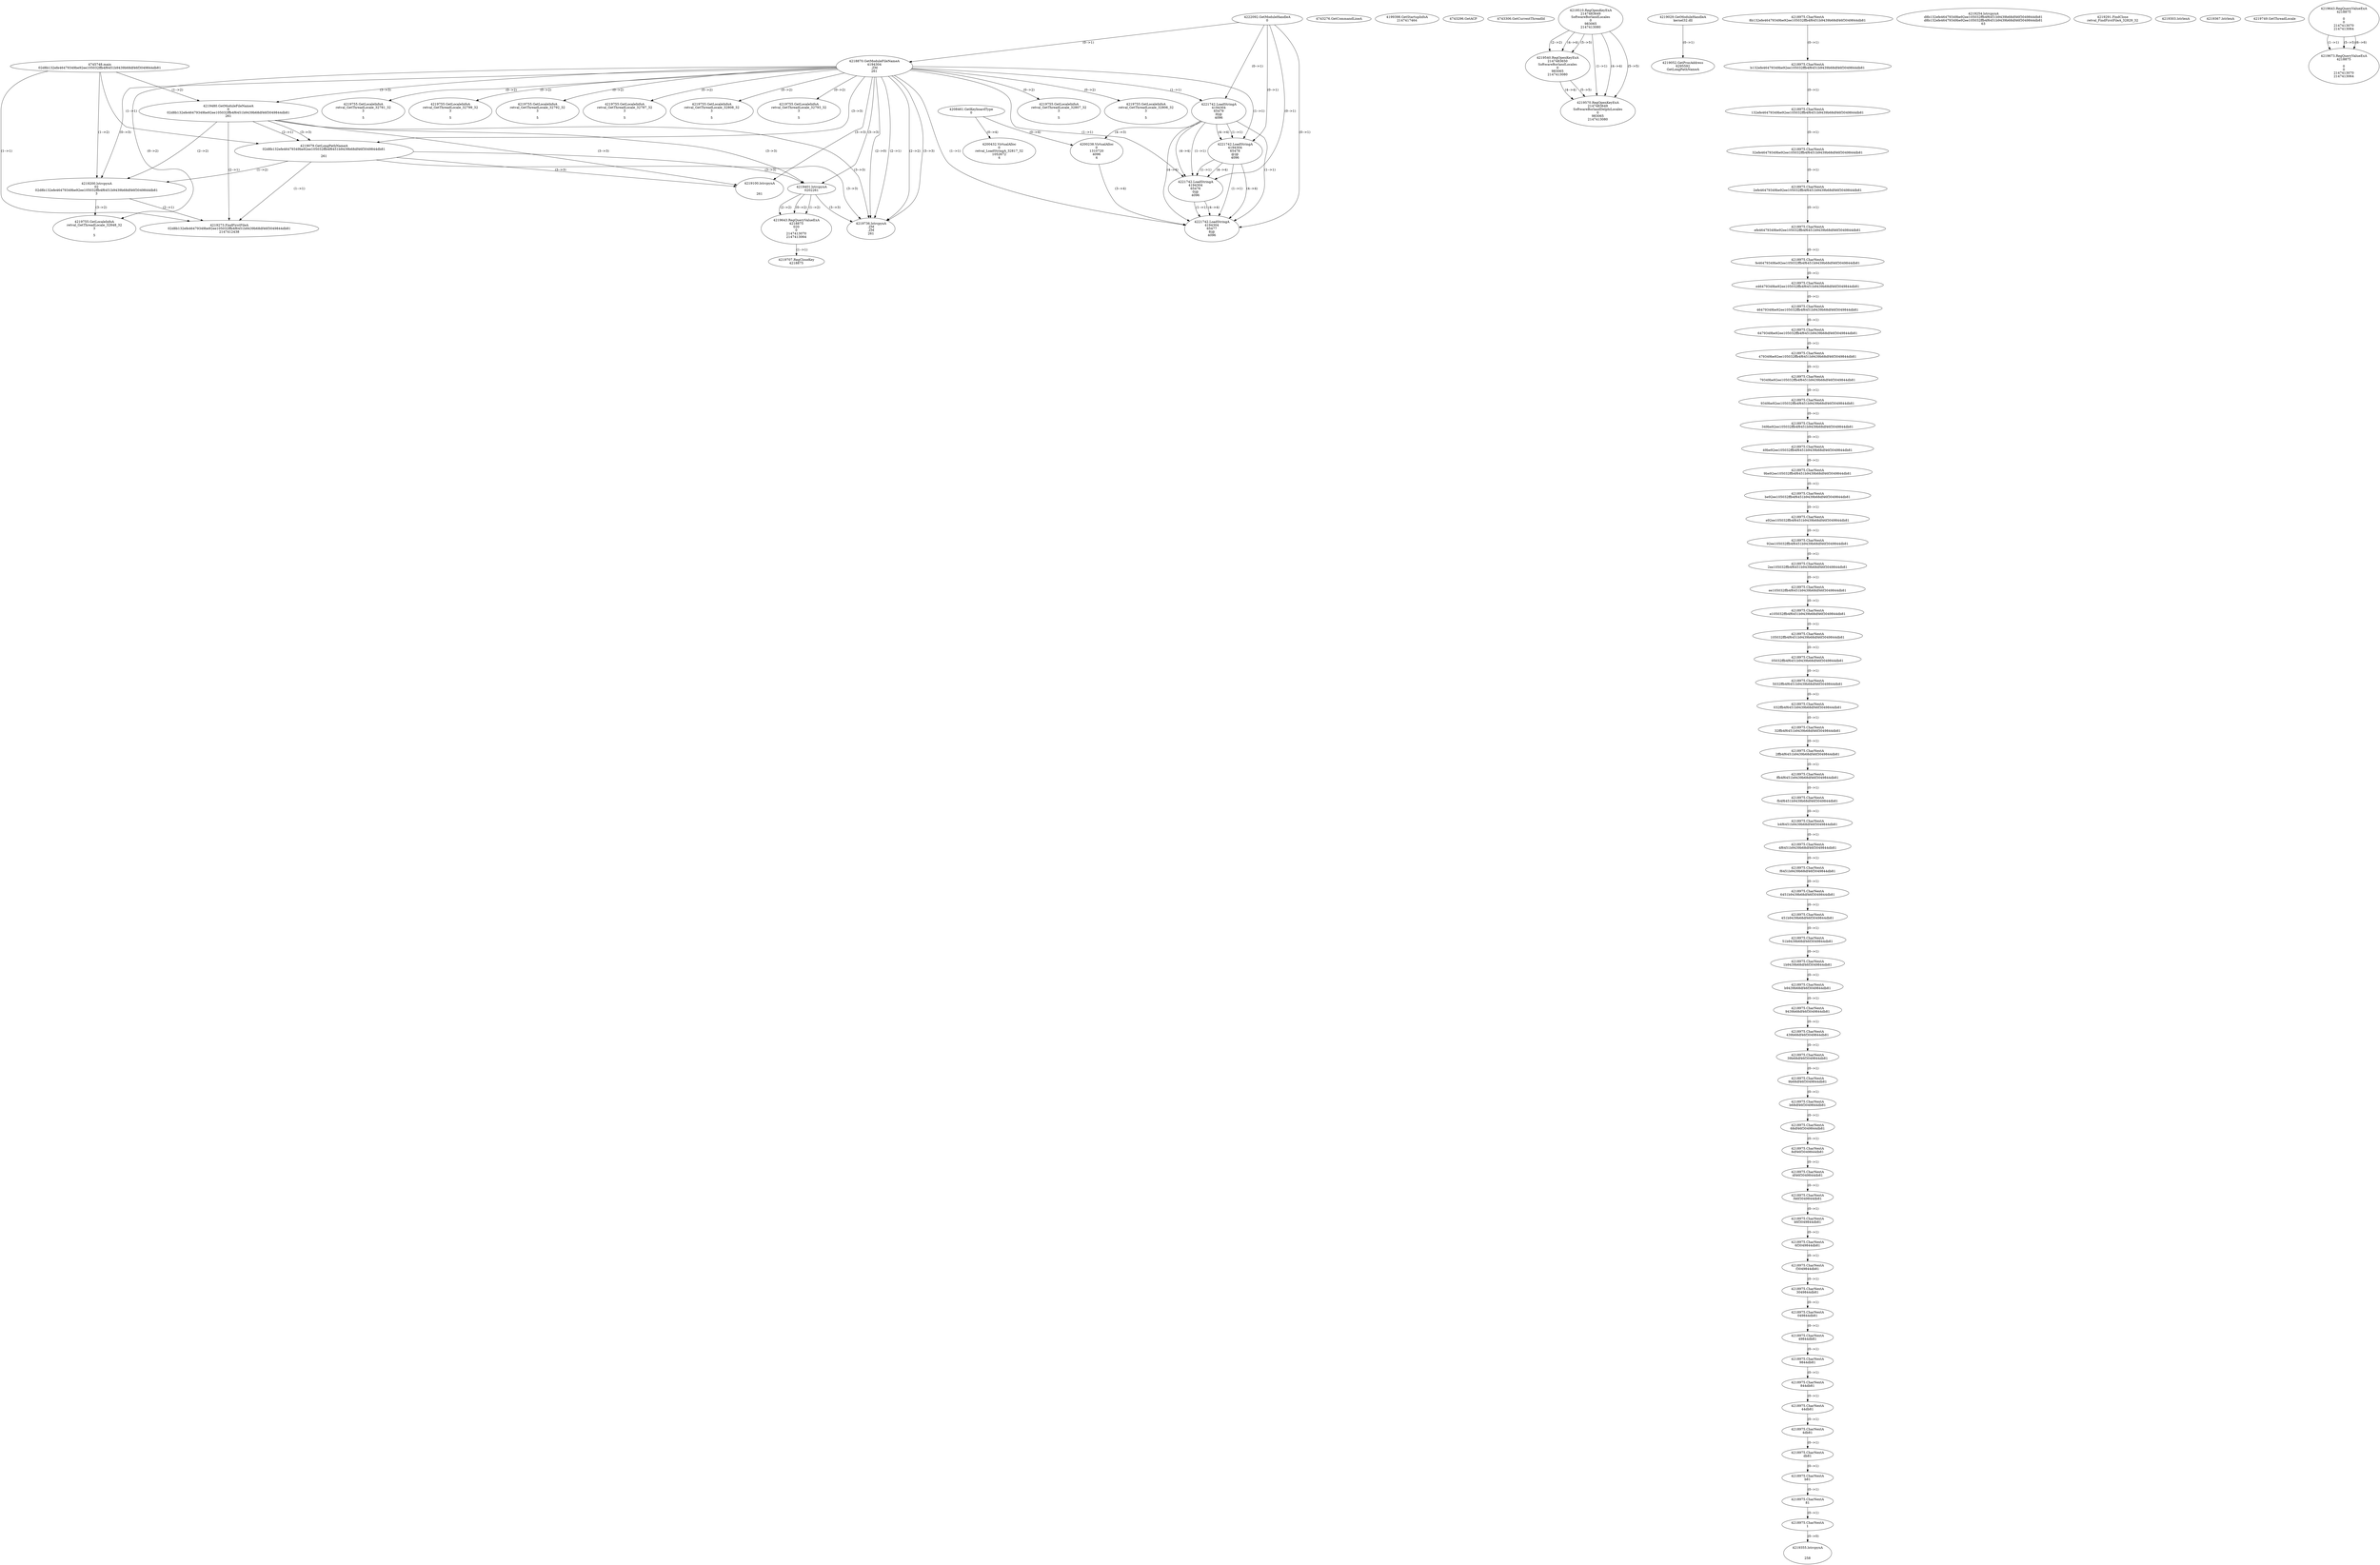 // Global SCDG with merge call
digraph {
	0 [label="4745748.main
02d8b132efe46479349be92ee105032ffb4f6451b9439b68df46f3049844db81"]
	1 [label="4222092.GetModuleHandleA
0"]
	2 [label="4208461.GetKeyboardType
0"]
	3 [label="4743276.GetCommandLineA
"]
	4 [label="4199398.GetStartupInfoA
2147417464"]
	5 [label="4743296.GetACP
"]
	6 [label="4743306.GetCurrentThreadId
"]
	7 [label="4218870.GetModuleFileNameA
4194304
.ZM
261"]
	1 -> 7 [label="(0-->1)"]
	8 [label="4219480.GetModuleFileNameA
0
02d8b132efe46479349be92ee105032ffb4f6451b9439b68df46f3049844db81
261"]
	0 -> 8 [label="(1-->2)"]
	7 -> 8 [label="(3-->3)"]
	9 [label="4219510.RegOpenKeyExA
2147483649
Software\Borland\Locales
0
983065
2147413080"]
	10 [label="4219540.RegOpenKeyExA
2147483650
Software\Borland\Locales
0
983065
2147413080"]
	9 -> 10 [label="(2-->2)"]
	9 -> 10 [label="(4-->4)"]
	9 -> 10 [label="(5-->5)"]
	11 [label="4219570.RegOpenKeyExA
2147483649
Software\Borland\Delphi\Locales
0
983065
2147413080"]
	9 -> 11 [label="(1-->1)"]
	9 -> 11 [label="(4-->4)"]
	10 -> 11 [label="(4-->4)"]
	9 -> 11 [label="(5-->5)"]
	10 -> 11 [label="(5-->5)"]
	12 [label="4219029.GetModuleHandleA
kernel32.dll"]
	13 [label="4219052.GetProcAddress
6295592
GetLongPathNameA"]
	12 -> 13 [label="(0-->1)"]
	14 [label="4219079.GetLongPathNameA
02d8b132efe46479349be92ee105032ffb4f6451b9439b68df46f3049844db81

261"]
	0 -> 14 [label="(1-->1)"]
	8 -> 14 [label="(2-->1)"]
	7 -> 14 [label="(3-->3)"]
	8 -> 14 [label="(3-->3)"]
	15 [label="4219200.lstrcpynA
02
02d8b132efe46479349be92ee105032ffb4f6451b9439b68df46f3049844db81
3"]
	0 -> 15 [label="(1-->2)"]
	8 -> 15 [label="(2-->2)"]
	14 -> 15 [label="(1-->2)"]
	7 -> 15 [label="(0-->3)"]
	16 [label="4218975.CharNextA
8b132efe46479349be92ee105032ffb4f6451b9439b68df46f3049844db81"]
	17 [label="4218975.CharNextA
b132efe46479349be92ee105032ffb4f6451b9439b68df46f3049844db81"]
	16 -> 17 [label="(0-->1)"]
	18 [label="4218975.CharNextA
132efe46479349be92ee105032ffb4f6451b9439b68df46f3049844db81"]
	17 -> 18 [label="(0-->1)"]
	19 [label="4218975.CharNextA
32efe46479349be92ee105032ffb4f6451b9439b68df46f3049844db81"]
	18 -> 19 [label="(0-->1)"]
	20 [label="4218975.CharNextA
2efe46479349be92ee105032ffb4f6451b9439b68df46f3049844db81"]
	19 -> 20 [label="(0-->1)"]
	21 [label="4218975.CharNextA
efe46479349be92ee105032ffb4f6451b9439b68df46f3049844db81"]
	20 -> 21 [label="(0-->1)"]
	22 [label="4218975.CharNextA
fe46479349be92ee105032ffb4f6451b9439b68df46f3049844db81"]
	21 -> 22 [label="(0-->1)"]
	23 [label="4218975.CharNextA
e46479349be92ee105032ffb4f6451b9439b68df46f3049844db81"]
	22 -> 23 [label="(0-->1)"]
	24 [label="4218975.CharNextA
46479349be92ee105032ffb4f6451b9439b68df46f3049844db81"]
	23 -> 24 [label="(0-->1)"]
	25 [label="4218975.CharNextA
6479349be92ee105032ffb4f6451b9439b68df46f3049844db81"]
	24 -> 25 [label="(0-->1)"]
	26 [label="4218975.CharNextA
479349be92ee105032ffb4f6451b9439b68df46f3049844db81"]
	25 -> 26 [label="(0-->1)"]
	27 [label="4218975.CharNextA
79349be92ee105032ffb4f6451b9439b68df46f3049844db81"]
	26 -> 27 [label="(0-->1)"]
	28 [label="4218975.CharNextA
9349be92ee105032ffb4f6451b9439b68df46f3049844db81"]
	27 -> 28 [label="(0-->1)"]
	29 [label="4218975.CharNextA
349be92ee105032ffb4f6451b9439b68df46f3049844db81"]
	28 -> 29 [label="(0-->1)"]
	30 [label="4218975.CharNextA
49be92ee105032ffb4f6451b9439b68df46f3049844db81"]
	29 -> 30 [label="(0-->1)"]
	31 [label="4218975.CharNextA
9be92ee105032ffb4f6451b9439b68df46f3049844db81"]
	30 -> 31 [label="(0-->1)"]
	32 [label="4218975.CharNextA
be92ee105032ffb4f6451b9439b68df46f3049844db81"]
	31 -> 32 [label="(0-->1)"]
	33 [label="4218975.CharNextA
e92ee105032ffb4f6451b9439b68df46f3049844db81"]
	32 -> 33 [label="(0-->1)"]
	34 [label="4218975.CharNextA
92ee105032ffb4f6451b9439b68df46f3049844db81"]
	33 -> 34 [label="(0-->1)"]
	35 [label="4218975.CharNextA
2ee105032ffb4f6451b9439b68df46f3049844db81"]
	34 -> 35 [label="(0-->1)"]
	36 [label="4218975.CharNextA
ee105032ffb4f6451b9439b68df46f3049844db81"]
	35 -> 36 [label="(0-->1)"]
	37 [label="4218975.CharNextA
e105032ffb4f6451b9439b68df46f3049844db81"]
	36 -> 37 [label="(0-->1)"]
	38 [label="4218975.CharNextA
105032ffb4f6451b9439b68df46f3049844db81"]
	37 -> 38 [label="(0-->1)"]
	39 [label="4218975.CharNextA
05032ffb4f6451b9439b68df46f3049844db81"]
	38 -> 39 [label="(0-->1)"]
	40 [label="4218975.CharNextA
5032ffb4f6451b9439b68df46f3049844db81"]
	39 -> 40 [label="(0-->1)"]
	41 [label="4218975.CharNextA
032ffb4f6451b9439b68df46f3049844db81"]
	40 -> 41 [label="(0-->1)"]
	42 [label="4218975.CharNextA
32ffb4f6451b9439b68df46f3049844db81"]
	41 -> 42 [label="(0-->1)"]
	43 [label="4218975.CharNextA
2ffb4f6451b9439b68df46f3049844db81"]
	42 -> 43 [label="(0-->1)"]
	44 [label="4218975.CharNextA
ffb4f6451b9439b68df46f3049844db81"]
	43 -> 44 [label="(0-->1)"]
	45 [label="4218975.CharNextA
fb4f6451b9439b68df46f3049844db81"]
	44 -> 45 [label="(0-->1)"]
	46 [label="4218975.CharNextA
b4f6451b9439b68df46f3049844db81"]
	45 -> 46 [label="(0-->1)"]
	47 [label="4218975.CharNextA
4f6451b9439b68df46f3049844db81"]
	46 -> 47 [label="(0-->1)"]
	48 [label="4218975.CharNextA
f6451b9439b68df46f3049844db81"]
	47 -> 48 [label="(0-->1)"]
	49 [label="4218975.CharNextA
6451b9439b68df46f3049844db81"]
	48 -> 49 [label="(0-->1)"]
	50 [label="4218975.CharNextA
451b9439b68df46f3049844db81"]
	49 -> 50 [label="(0-->1)"]
	51 [label="4218975.CharNextA
51b9439b68df46f3049844db81"]
	50 -> 51 [label="(0-->1)"]
	52 [label="4218975.CharNextA
1b9439b68df46f3049844db81"]
	51 -> 52 [label="(0-->1)"]
	53 [label="4218975.CharNextA
b9439b68df46f3049844db81"]
	52 -> 53 [label="(0-->1)"]
	54 [label="4218975.CharNextA
9439b68df46f3049844db81"]
	53 -> 54 [label="(0-->1)"]
	55 [label="4218975.CharNextA
439b68df46f3049844db81"]
	54 -> 55 [label="(0-->1)"]
	56 [label="4218975.CharNextA
39b68df46f3049844db81"]
	55 -> 56 [label="(0-->1)"]
	57 [label="4218975.CharNextA
9b68df46f3049844db81"]
	56 -> 57 [label="(0-->1)"]
	58 [label="4218975.CharNextA
b68df46f3049844db81"]
	57 -> 58 [label="(0-->1)"]
	59 [label="4218975.CharNextA
68df46f3049844db81"]
	58 -> 59 [label="(0-->1)"]
	60 [label="4218975.CharNextA
8df46f3049844db81"]
	59 -> 60 [label="(0-->1)"]
	61 [label="4218975.CharNextA
df46f3049844db81"]
	60 -> 61 [label="(0-->1)"]
	62 [label="4218975.CharNextA
f46f3049844db81"]
	61 -> 62 [label="(0-->1)"]
	63 [label="4218975.CharNextA
46f3049844db81"]
	62 -> 63 [label="(0-->1)"]
	64 [label="4218975.CharNextA
6f3049844db81"]
	63 -> 64 [label="(0-->1)"]
	65 [label="4218975.CharNextA
f3049844db81"]
	64 -> 65 [label="(0-->1)"]
	66 [label="4218975.CharNextA
3049844db81"]
	65 -> 66 [label="(0-->1)"]
	67 [label="4218975.CharNextA
049844db81"]
	66 -> 67 [label="(0-->1)"]
	68 [label="4218975.CharNextA
49844db81"]
	67 -> 68 [label="(0-->1)"]
	69 [label="4218975.CharNextA
9844db81"]
	68 -> 69 [label="(0-->1)"]
	70 [label="4218975.CharNextA
844db81"]
	69 -> 70 [label="(0-->1)"]
	71 [label="4218975.CharNextA
44db81"]
	70 -> 71 [label="(0-->1)"]
	72 [label="4218975.CharNextA
4db81"]
	71 -> 72 [label="(0-->1)"]
	73 [label="4218975.CharNextA
db81"]
	72 -> 73 [label="(0-->1)"]
	74 [label="4218975.CharNextA
b81"]
	73 -> 74 [label="(0-->1)"]
	75 [label="4218975.CharNextA
81"]
	74 -> 75 [label="(0-->1)"]
	76 [label="4218975.CharNextA
1"]
	75 -> 76 [label="(0-->1)"]
	77 [label="4219254.lstrcpynA
d8b132efe46479349be92ee105032ffb4f6451b9439b68df46f3049844db81
d8b132efe46479349be92ee105032ffb4f6451b9439b68df46f3049844db81
63"]
	78 [label="4219273.FindFirstFileA
02d8b132efe46479349be92ee105032ffb4f6451b9439b68df46f3049844db81
2147412438"]
	0 -> 78 [label="(1-->1)"]
	8 -> 78 [label="(2-->1)"]
	14 -> 78 [label="(1-->1)"]
	15 -> 78 [label="(2-->1)"]
	79 [label="4219291.FindClose
retval_FindFirstFileA_32829_32"]
	80 [label="4219303.lstrlenA
"]
	81 [label="4219355.lstrcpynA


258"]
	76 -> 81 [label="(0-->0)"]
	82 [label="4219367.lstrlenA
"]
	83 [label="4219401.lstrcpynA
02\
02\
261"]
	7 -> 83 [label="(3-->3)"]
	8 -> 83 [label="(3-->3)"]
	14 -> 83 [label="(3-->3)"]
	84 [label="4219643.RegQueryValueExA
4218875
02\
0
0
2147413070
2147413064"]
	83 -> 84 [label="(1-->2)"]
	83 -> 84 [label="(2-->2)"]
	83 -> 84 [label="(0-->2)"]
	85 [label="4219707.RegCloseKey
4218875"]
	84 -> 85 [label="(1-->1)"]
	86 [label="4219736.lstrcpynA
.ZM
.ZM
261"]
	7 -> 86 [label="(2-->1)"]
	7 -> 86 [label="(2-->2)"]
	7 -> 86 [label="(3-->3)"]
	8 -> 86 [label="(3-->3)"]
	14 -> 86 [label="(3-->3)"]
	83 -> 86 [label="(3-->3)"]
	7 -> 86 [label="(2-->0)"]
	87 [label="4219749.GetThreadLocale
"]
	88 [label="4219755.GetLocaleInfoA
retval_GetThreadLocale_32848_32
3

5"]
	7 -> 88 [label="(0-->2)"]
	15 -> 88 [label="(3-->2)"]
	89 [label="4221742.LoadStringA
4194304
65479
H|@
4096"]
	1 -> 89 [label="(0-->1)"]
	7 -> 89 [label="(1-->1)"]
	90 [label="4200238.VirtualAlloc
0
1310720
4096
4"]
	89 -> 90 [label="(4-->3)"]
	2 -> 90 [label="(0-->4)"]
	91 [label="4219100.lstrcpynA


261"]
	7 -> 91 [label="(3-->3)"]
	8 -> 91 [label="(3-->3)"]
	14 -> 91 [label="(3-->3)"]
	92 [label="4219643.RegQueryValueExA
4218875

0
0
2147413070
2147413064"]
	93 [label="4219673.RegQueryValueExA
4218875

0
0
2147413070
2147413064"]
	92 -> 93 [label="(1-->1)"]
	92 -> 93 [label="(5-->5)"]
	92 -> 93 [label="(6-->6)"]
	94 [label="4219755.GetLocaleInfoA
retval_GetThreadLocale_32807_32
3

5"]
	7 -> 94 [label="(0-->2)"]
	95 [label="4219755.GetLocaleInfoA
retval_GetThreadLocale_32806_32
3

5"]
	7 -> 95 [label="(0-->2)"]
	96 [label="4200432.VirtualAlloc
0
retval_LoadStringA_32817_32
1052672
4"]
	2 -> 96 [label="(0-->4)"]
	97 [label="4219755.GetLocaleInfoA
retval_GetThreadLocale_32781_32
3

5"]
	7 -> 97 [label="(0-->2)"]
	98 [label="4221742.LoadStringA
4194304
65478
@|@
4096"]
	1 -> 98 [label="(0-->1)"]
	7 -> 98 [label="(1-->1)"]
	89 -> 98 [label="(1-->1)"]
	89 -> 98 [label="(4-->4)"]
	99 [label="4221742.LoadStringA
4194304
65476
0|@
4096"]
	1 -> 99 [label="(0-->1)"]
	7 -> 99 [label="(1-->1)"]
	89 -> 99 [label="(1-->1)"]
	98 -> 99 [label="(1-->1)"]
	89 -> 99 [label="(4-->4)"]
	98 -> 99 [label="(4-->4)"]
	100 [label="4219755.GetLocaleInfoA
retval_GetThreadLocale_32799_32
3

5"]
	7 -> 100 [label="(0-->2)"]
	101 [label="4219755.GetLocaleInfoA
retval_GetThreadLocale_32792_32
3

5"]
	7 -> 101 [label="(0-->2)"]
	102 [label="4219755.GetLocaleInfoA
retval_GetThreadLocale_32787_32
3

5"]
	7 -> 102 [label="(0-->2)"]
	103 [label="4219755.GetLocaleInfoA
retval_GetThreadLocale_32808_32
3

5"]
	7 -> 103 [label="(0-->2)"]
	104 [label="4219755.GetLocaleInfoA
retval_GetThreadLocale_32793_32
3

5"]
	7 -> 104 [label="(0-->2)"]
	105 [label="4221742.LoadStringA
4194304
65477
8|@
4096"]
	1 -> 105 [label="(0-->1)"]
	7 -> 105 [label="(1-->1)"]
	89 -> 105 [label="(1-->1)"]
	98 -> 105 [label="(1-->1)"]
	99 -> 105 [label="(1-->1)"]
	89 -> 105 [label="(4-->4)"]
	90 -> 105 [label="(3-->4)"]
	98 -> 105 [label="(4-->4)"]
	99 -> 105 [label="(4-->4)"]
}
